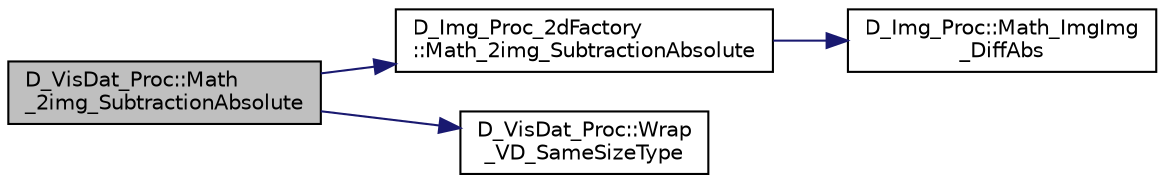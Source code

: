 digraph "D_VisDat_Proc::Math_2img_SubtractionAbsolute"
{
 // LATEX_PDF_SIZE
  edge [fontname="Helvetica",fontsize="10",labelfontname="Helvetica",labelfontsize="10"];
  node [fontname="Helvetica",fontsize="10",shape=record];
  rankdir="LR";
  Node1 [label="D_VisDat_Proc::Math\l_2img_SubtractionAbsolute",height=0.2,width=0.4,color="black", fillcolor="grey75", style="filled", fontcolor="black",tooltip=" "];
  Node1 -> Node2 [color="midnightblue",fontsize="10",style="solid"];
  Node2 [label="D_Img_Proc_2dFactory\l::Math_2img_SubtractionAbsolute",height=0.2,width=0.4,color="black", fillcolor="white", style="filled",URL="$class_d___img___proc__2d_factory.html#a1d9ef91dcdd070bc6403124e6e3ac7fe",tooltip=" "];
  Node2 -> Node3 [color="midnightblue",fontsize="10",style="solid"];
  Node3 [label="D_Img_Proc::Math_ImgImg\l_DiffAbs",height=0.2,width=0.4,color="black", fillcolor="white", style="filled",URL="$class_d___img___proc.html#a9d5212f960bc09a6c4a5f7e1050fd5f8",tooltip=" "];
  Node1 -> Node4 [color="midnightblue",fontsize="10",style="solid"];
  Node4 [label="D_VisDat_Proc::Wrap\l_VD_SameSizeType",height=0.2,width=0.4,color="black", fillcolor="white", style="filled",URL="$class_d___vis_dat___proc.html#a25807fb990dbe9c2a20fd1ce4ab6bf69",tooltip=" "];
}
